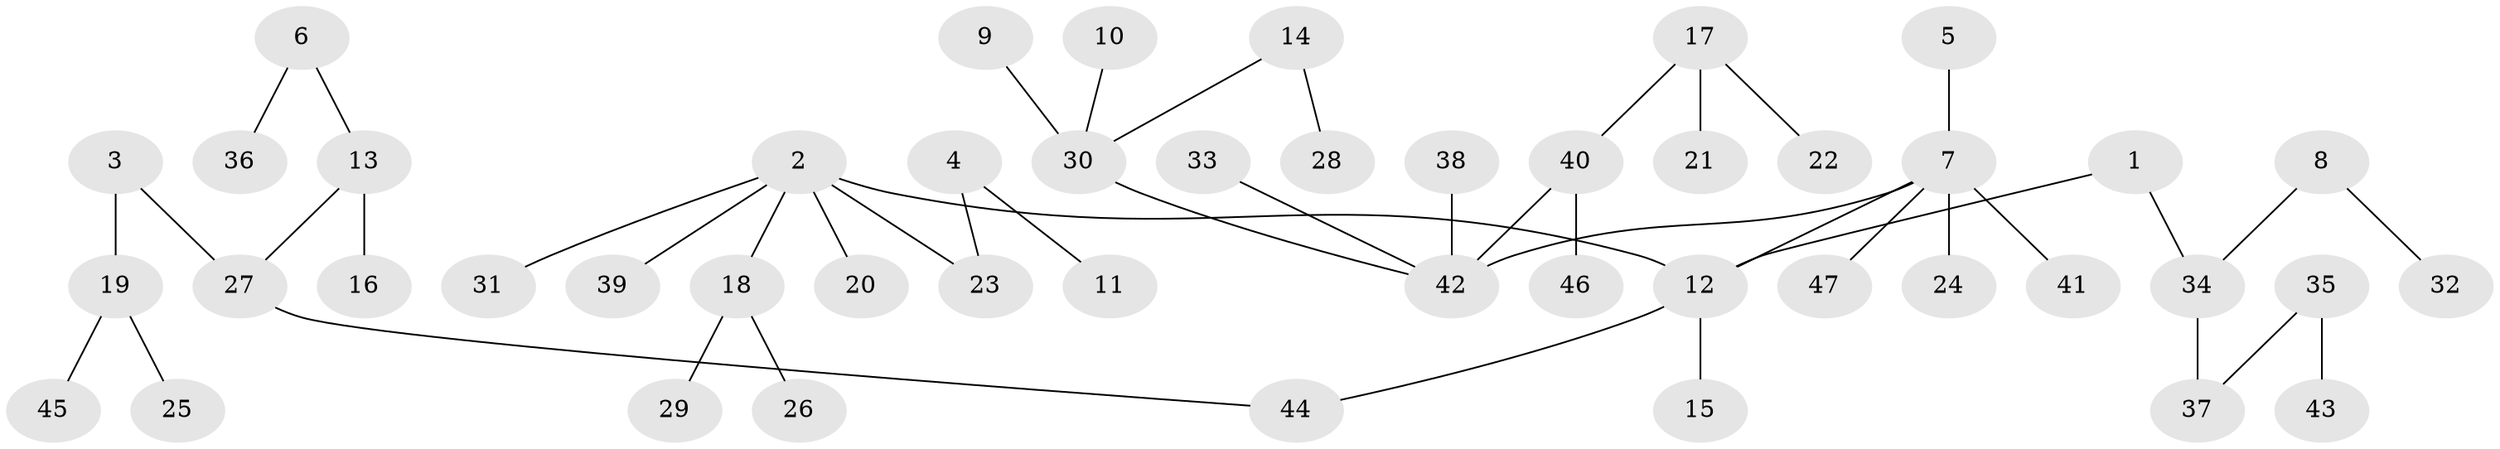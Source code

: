 // original degree distribution, {6: 0.010752688172043012, 3: 0.0967741935483871, 2: 0.3118279569892473, 7: 0.021505376344086023, 5: 0.03225806451612903, 4: 0.053763440860215055, 1: 0.4731182795698925}
// Generated by graph-tools (version 1.1) at 2025/02/03/09/25 03:02:30]
// undirected, 47 vertices, 46 edges
graph export_dot {
graph [start="1"]
  node [color=gray90,style=filled];
  1;
  2;
  3;
  4;
  5;
  6;
  7;
  8;
  9;
  10;
  11;
  12;
  13;
  14;
  15;
  16;
  17;
  18;
  19;
  20;
  21;
  22;
  23;
  24;
  25;
  26;
  27;
  28;
  29;
  30;
  31;
  32;
  33;
  34;
  35;
  36;
  37;
  38;
  39;
  40;
  41;
  42;
  43;
  44;
  45;
  46;
  47;
  1 -- 12 [weight=1.0];
  1 -- 34 [weight=1.0];
  2 -- 12 [weight=1.0];
  2 -- 18 [weight=1.0];
  2 -- 20 [weight=1.0];
  2 -- 23 [weight=1.0];
  2 -- 31 [weight=1.0];
  2 -- 39 [weight=1.0];
  3 -- 19 [weight=1.0];
  3 -- 27 [weight=1.0];
  4 -- 11 [weight=1.0];
  4 -- 23 [weight=1.0];
  5 -- 7 [weight=1.0];
  6 -- 13 [weight=1.0];
  6 -- 36 [weight=1.0];
  7 -- 12 [weight=1.0];
  7 -- 24 [weight=1.0];
  7 -- 41 [weight=1.0];
  7 -- 42 [weight=1.0];
  7 -- 47 [weight=1.0];
  8 -- 32 [weight=1.0];
  8 -- 34 [weight=1.0];
  9 -- 30 [weight=1.0];
  10 -- 30 [weight=1.0];
  12 -- 15 [weight=1.0];
  12 -- 44 [weight=1.0];
  13 -- 16 [weight=1.0];
  13 -- 27 [weight=1.0];
  14 -- 28 [weight=1.0];
  14 -- 30 [weight=1.0];
  17 -- 21 [weight=1.0];
  17 -- 22 [weight=1.0];
  17 -- 40 [weight=1.0];
  18 -- 26 [weight=1.0];
  18 -- 29 [weight=1.0];
  19 -- 25 [weight=1.0];
  19 -- 45 [weight=1.0];
  27 -- 44 [weight=1.0];
  30 -- 42 [weight=1.0];
  33 -- 42 [weight=1.0];
  34 -- 37 [weight=1.0];
  35 -- 37 [weight=1.0];
  35 -- 43 [weight=1.0];
  38 -- 42 [weight=1.0];
  40 -- 42 [weight=1.0];
  40 -- 46 [weight=1.0];
}
